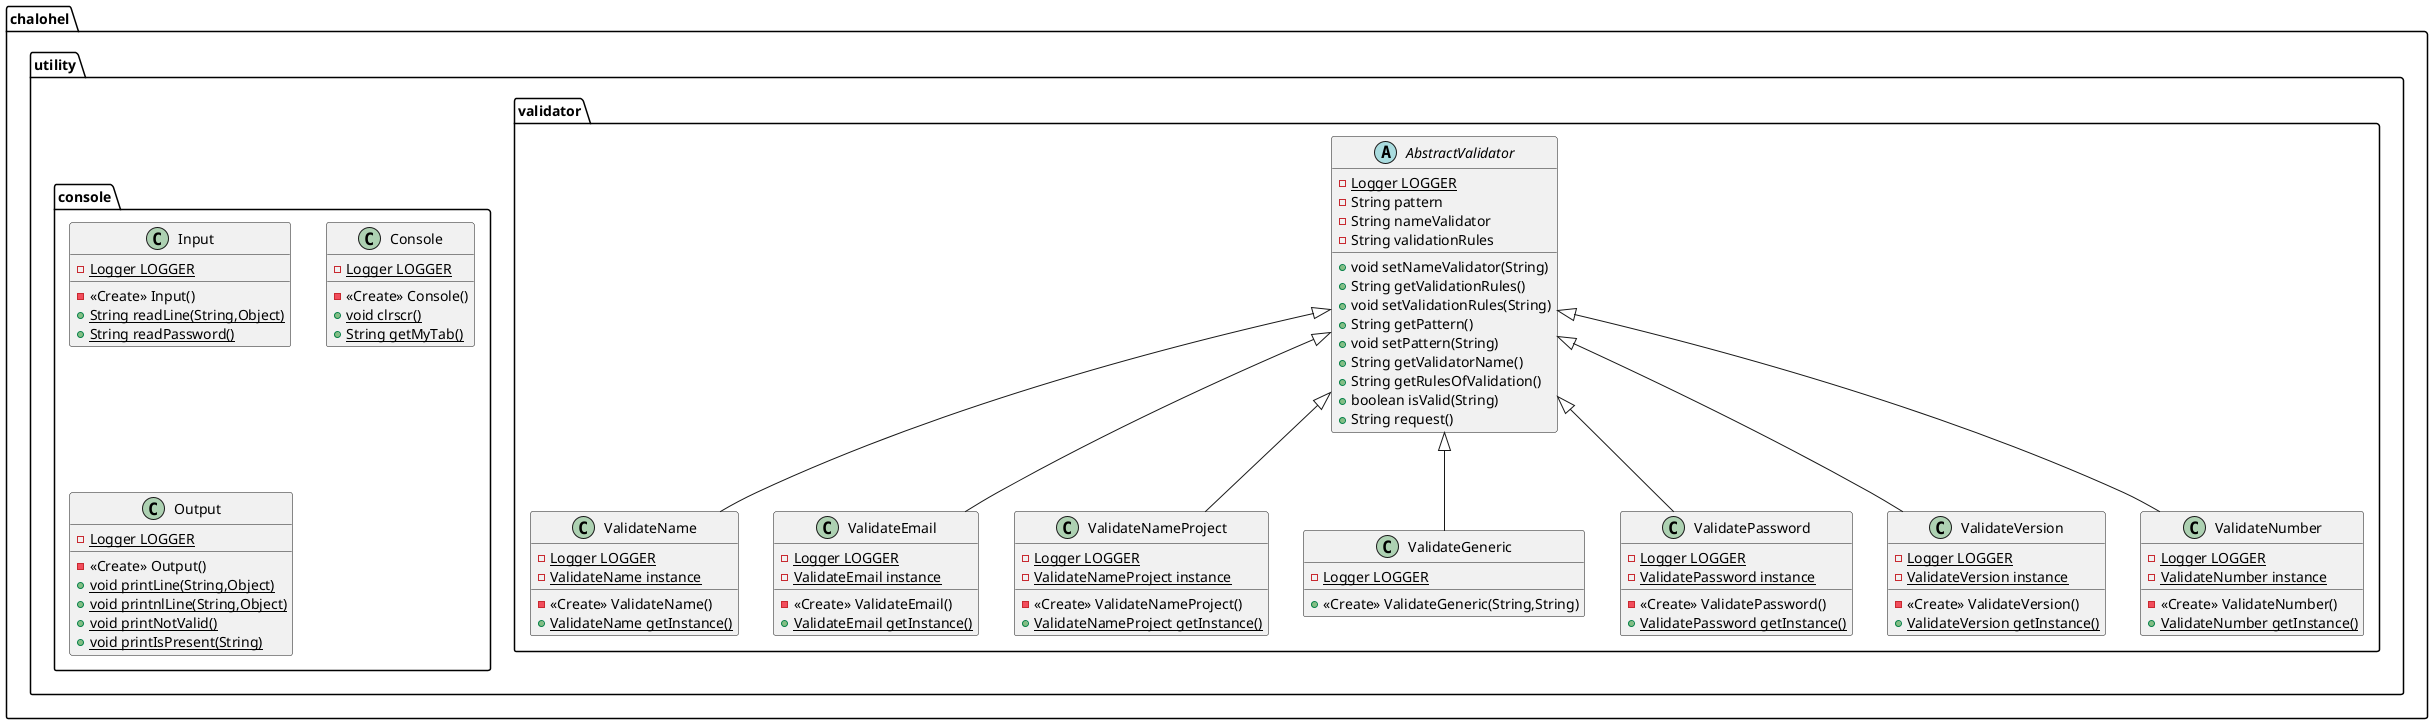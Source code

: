 @startuml
class chalohel.utility.validator.ValidateName {
- {static} Logger LOGGER
- {static} ValidateName instance
- <<Create>> ValidateName()
+ {static} ValidateName getInstance()
}
class chalohel.utility.validator.ValidateEmail {
- {static} Logger LOGGER
- {static} ValidateEmail instance
- <<Create>> ValidateEmail()
+ {static} ValidateEmail getInstance()
}
class chalohel.utility.console.Input {
- {static} Logger LOGGER
- <<Create>> Input()
+ {static} String readLine(String,Object)
+ {static} String readPassword()
}
class chalohel.utility.console.Console {
- {static} Logger LOGGER
- <<Create>> Console()
+ {static} void clrscr()
+ {static} String getMyTab()
}
class chalohel.utility.validator.ValidateNameProject {
- {static} Logger LOGGER
- {static} ValidateNameProject instance
- <<Create>> ValidateNameProject()
+ {static} ValidateNameProject getInstance()
}
abstract class chalohel.utility.validator.AbstractValidator {
- {static} Logger LOGGER
- String pattern
- String nameValidator
- String validationRules
+ void setNameValidator(String)
+ String getValidationRules()
+ void setValidationRules(String)
+ String getPattern()
+ void setPattern(String)
+ String getValidatorName()
+ String getRulesOfValidation()
+ boolean isValid(String)
+ String request()
}
class chalohel.utility.validator.ValidateGeneric {
- {static} Logger LOGGER
+ <<Create>> ValidateGeneric(String,String)
}
class chalohel.utility.validator.ValidatePassword {
- {static} Logger LOGGER
- {static} ValidatePassword instance
- <<Create>> ValidatePassword()
+ {static} ValidatePassword getInstance()
}
class chalohel.utility.validator.ValidateVersion {
- {static} Logger LOGGER
- {static} ValidateVersion instance
- <<Create>> ValidateVersion()
+ {static} ValidateVersion getInstance()
}
class chalohel.utility.validator.ValidateNumber {
- {static} Logger LOGGER
- {static} ValidateNumber instance
- <<Create>> ValidateNumber()
+ {static} ValidateNumber getInstance()
}
class chalohel.utility.console.Output {
- {static} Logger LOGGER
- <<Create>> Output()
+ {static} void printLine(String,Object)
+ {static} void printnlLine(String,Object)
+ {static} void printNotValid()
+ {static} void printIsPresent(String)
}


chalohel.utility.validator.AbstractValidator <|-- chalohel.utility.validator.ValidateName
chalohel.utility.validator.AbstractValidator <|-- chalohel.utility.validator.ValidateEmail
chalohel.utility.validator.AbstractValidator <|-- chalohel.utility.validator.ValidateNameProject
chalohel.utility.validator.AbstractValidator <|-- chalohel.utility.validator.ValidateGeneric
chalohel.utility.validator.AbstractValidator <|-- chalohel.utility.validator.ValidatePassword
chalohel.utility.validator.AbstractValidator <|-- chalohel.utility.validator.ValidateVersion
chalohel.utility.validator.AbstractValidator <|-- chalohel.utility.validator.ValidateNumber
@enduml